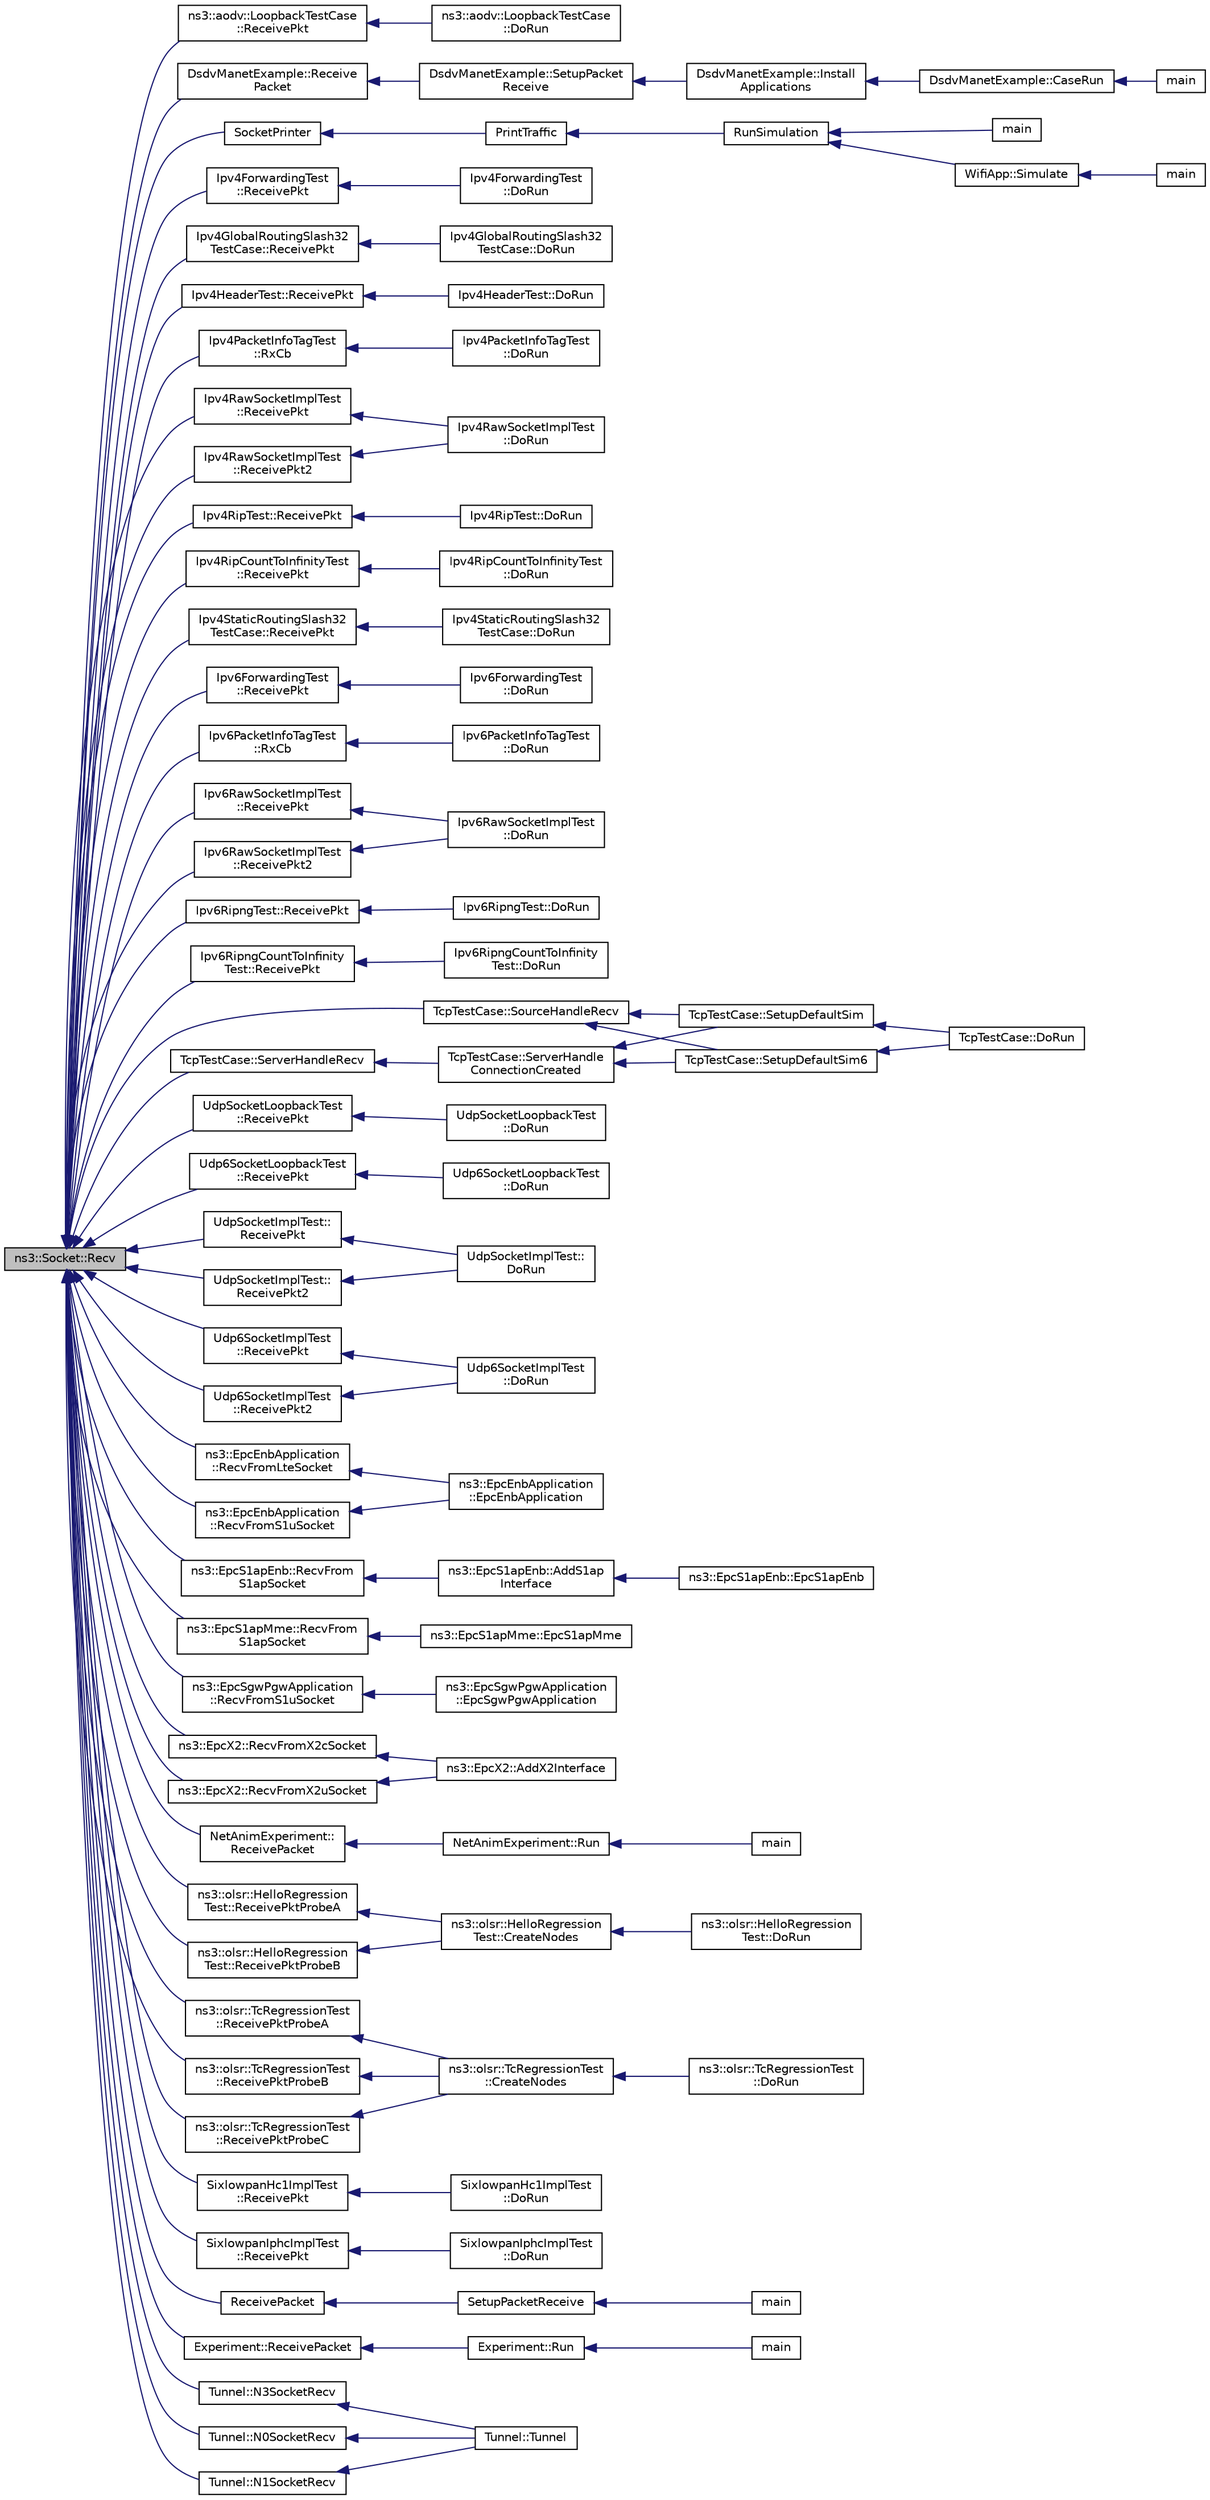 digraph "ns3::Socket::Recv"
{
  edge [fontname="Helvetica",fontsize="10",labelfontname="Helvetica",labelfontsize="10"];
  node [fontname="Helvetica",fontsize="10",shape=record];
  rankdir="LR";
  Node1 [label="ns3::Socket::Recv",height=0.2,width=0.4,color="black", fillcolor="grey75", style="filled", fontcolor="black"];
  Node1 -> Node2 [dir="back",color="midnightblue",fontsize="10",style="solid"];
  Node2 [label="ns3::aodv::LoopbackTestCase\l::ReceivePkt",height=0.2,width=0.4,color="black", fillcolor="white", style="filled",URL="$d2/d8c/classns3_1_1aodv_1_1LoopbackTestCase.html#ac459bb35a8d0594e35307ba239a7cfc6"];
  Node2 -> Node3 [dir="back",color="midnightblue",fontsize="10",style="solid"];
  Node3 [label="ns3::aodv::LoopbackTestCase\l::DoRun",height=0.2,width=0.4,color="black", fillcolor="white", style="filled",URL="$d2/d8c/classns3_1_1aodv_1_1LoopbackTestCase.html#aa4ecd46f743a971813870cff58563eab",tooltip="Implementation to actually run this TestCase. "];
  Node1 -> Node4 [dir="back",color="midnightblue",fontsize="10",style="solid"];
  Node4 [label="DsdvManetExample::Receive\lPacket",height=0.2,width=0.4,color="black", fillcolor="white", style="filled",URL="$d3/d2a/classDsdvManetExample.html#a73713d782113b78d3ab6419b7157f731"];
  Node4 -> Node5 [dir="back",color="midnightblue",fontsize="10",style="solid"];
  Node5 [label="DsdvManetExample::SetupPacket\lReceive",height=0.2,width=0.4,color="black", fillcolor="white", style="filled",URL="$d3/d2a/classDsdvManetExample.html#accb9cb9874f2e7ef558da654896f8209"];
  Node5 -> Node6 [dir="back",color="midnightblue",fontsize="10",style="solid"];
  Node6 [label="DsdvManetExample::Install\lApplications",height=0.2,width=0.4,color="black", fillcolor="white", style="filled",URL="$d3/d2a/classDsdvManetExample.html#a0ad1c4265d2a60564491d137832f273b"];
  Node6 -> Node7 [dir="back",color="midnightblue",fontsize="10",style="solid"];
  Node7 [label="DsdvManetExample::CaseRun",height=0.2,width=0.4,color="black", fillcolor="white", style="filled",URL="$d3/d2a/classDsdvManetExample.html#aa61b3622afce14d04f2cf656fba31f4d"];
  Node7 -> Node8 [dir="back",color="midnightblue",fontsize="10",style="solid"];
  Node8 [label="main",height=0.2,width=0.4,color="black", fillcolor="white", style="filled",URL="$db/d1e/dsdv-manet_8cc.html#a3c04138a5bfe5d72780bb7e82a18e627"];
  Node1 -> Node9 [dir="back",color="midnightblue",fontsize="10",style="solid"];
  Node9 [label="SocketPrinter",height=0.2,width=0.4,color="black", fillcolor="white", style="filled",URL="$d9/d41/main-simple_8cc.html#acce2c9a2db7d3bf40642912ba18879a2"];
  Node9 -> Node10 [dir="back",color="midnightblue",fontsize="10",style="solid"];
  Node10 [label="PrintTraffic",height=0.2,width=0.4,color="black", fillcolor="white", style="filled",URL="$d9/d41/main-simple_8cc.html#a40304eb8f75bad7bdc7e6a619f55e266"];
  Node10 -> Node11 [dir="back",color="midnightblue",fontsize="10",style="solid"];
  Node11 [label="RunSimulation",height=0.2,width=0.4,color="black", fillcolor="white", style="filled",URL="$d9/d41/main-simple_8cc.html#aae4a035f2107d100249164fe508bac66"];
  Node11 -> Node12 [dir="back",color="midnightblue",fontsize="10",style="solid"];
  Node12 [label="main",height=0.2,width=0.4,color="black", fillcolor="white", style="filled",URL="$d9/d41/main-simple_8cc.html#a0ddf1224851353fc92bfbff6f499fa97"];
  Node11 -> Node13 [dir="back",color="midnightblue",fontsize="10",style="solid"];
  Node13 [label="WifiApp::Simulate",height=0.2,width=0.4,color="black", fillcolor="white", style="filled",URL="$db/dbc/classWifiApp.html#a3a95c7b7e96a5c40810d6fee12b9540c",tooltip="Enacts simulation of an ns-3 wifi application. "];
  Node13 -> Node14 [dir="back",color="midnightblue",fontsize="10",style="solid"];
  Node14 [label="main",height=0.2,width=0.4,color="black", fillcolor="white", style="filled",URL="$de/df3/vanet-routing-compare_8cc.html#a0ddf1224851353fc92bfbff6f499fa97"];
  Node1 -> Node15 [dir="back",color="midnightblue",fontsize="10",style="solid"];
  Node15 [label="Ipv4ForwardingTest\l::ReceivePkt",height=0.2,width=0.4,color="black", fillcolor="white", style="filled",URL="$db/d18/classIpv4ForwardingTest.html#a1dd225798eccb21f72d5f2e64765e89b",tooltip="Receive data. "];
  Node15 -> Node16 [dir="back",color="midnightblue",fontsize="10",style="solid"];
  Node16 [label="Ipv4ForwardingTest\l::DoRun",height=0.2,width=0.4,color="black", fillcolor="white", style="filled",URL="$db/d18/classIpv4ForwardingTest.html#aa3735e1731b087938e97f39b7d90dd35",tooltip="Implementation to actually run this TestCase. "];
  Node1 -> Node17 [dir="back",color="midnightblue",fontsize="10",style="solid"];
  Node17 [label="Ipv4GlobalRoutingSlash32\lTestCase::ReceivePkt",height=0.2,width=0.4,color="black", fillcolor="white", style="filled",URL="$d0/dd2/classIpv4GlobalRoutingSlash32TestCase.html#a06786cf1bd29354451ca3303c1b3f2d7",tooltip="Receive a packet. "];
  Node17 -> Node18 [dir="back",color="midnightblue",fontsize="10",style="solid"];
  Node18 [label="Ipv4GlobalRoutingSlash32\lTestCase::DoRun",height=0.2,width=0.4,color="black", fillcolor="white", style="filled",URL="$d0/dd2/classIpv4GlobalRoutingSlash32TestCase.html#a261a15e240910fb1981571e8e6cb294f",tooltip="Implementation to actually run this TestCase. "];
  Node1 -> Node19 [dir="back",color="midnightblue",fontsize="10",style="solid"];
  Node19 [label="Ipv4HeaderTest::ReceivePkt",height=0.2,width=0.4,color="black", fillcolor="white", style="filled",URL="$d7/dba/classIpv4HeaderTest.html#ae06256e56359912140540a0c04c7dc78",tooltip="Receives a packet. "];
  Node19 -> Node20 [dir="back",color="midnightblue",fontsize="10",style="solid"];
  Node20 [label="Ipv4HeaderTest::DoRun",height=0.2,width=0.4,color="black", fillcolor="white", style="filled",URL="$d7/dba/classIpv4HeaderTest.html#ad9026591beb17db0d9cbff0c34f9f69d",tooltip="Implementation to actually run this TestCase. "];
  Node1 -> Node21 [dir="back",color="midnightblue",fontsize="10",style="solid"];
  Node21 [label="Ipv4PacketInfoTagTest\l::RxCb",height=0.2,width=0.4,color="black", fillcolor="white", style="filled",URL="$d9/d5b/classIpv4PacketInfoTagTest.html#ac528deb0c346c973c2e5391540a53bc3",tooltip="Receive callback. "];
  Node21 -> Node22 [dir="back",color="midnightblue",fontsize="10",style="solid"];
  Node22 [label="Ipv4PacketInfoTagTest\l::DoRun",height=0.2,width=0.4,color="black", fillcolor="white", style="filled",URL="$d9/d5b/classIpv4PacketInfoTagTest.html#a76ce4d3cfa6dc21bd2a982ba2e5d4386",tooltip="Implementation to actually run this TestCase. "];
  Node1 -> Node23 [dir="back",color="midnightblue",fontsize="10",style="solid"];
  Node23 [label="Ipv4RawSocketImplTest\l::ReceivePkt",height=0.2,width=0.4,color="black", fillcolor="white", style="filled",URL="$d9/da3/classIpv4RawSocketImplTest.html#a25582b4a4bcb5019a7fefc034b6e3ff8",tooltip="Receive data. "];
  Node23 -> Node24 [dir="back",color="midnightblue",fontsize="10",style="solid"];
  Node24 [label="Ipv4RawSocketImplTest\l::DoRun",height=0.2,width=0.4,color="black", fillcolor="white", style="filled",URL="$d9/da3/classIpv4RawSocketImplTest.html#a94a6b1e1e8aeec37dcb6e8c8788b1e66",tooltip="Implementation to actually run this TestCase. "];
  Node1 -> Node25 [dir="back",color="midnightblue",fontsize="10",style="solid"];
  Node25 [label="Ipv4RawSocketImplTest\l::ReceivePkt2",height=0.2,width=0.4,color="black", fillcolor="white", style="filled",URL="$d9/da3/classIpv4RawSocketImplTest.html#aa8913acb80b6b4644629066bfa04222d",tooltip="Receive data. "];
  Node25 -> Node24 [dir="back",color="midnightblue",fontsize="10",style="solid"];
  Node1 -> Node26 [dir="back",color="midnightblue",fontsize="10",style="solid"];
  Node26 [label="Ipv4RipTest::ReceivePkt",height=0.2,width=0.4,color="black", fillcolor="white", style="filled",URL="$df/d3d/classIpv4RipTest.html#a1675460149afb06855b867ff17f4a2a4",tooltip="Receive data. "];
  Node26 -> Node27 [dir="back",color="midnightblue",fontsize="10",style="solid"];
  Node27 [label="Ipv4RipTest::DoRun",height=0.2,width=0.4,color="black", fillcolor="white", style="filled",URL="$df/d3d/classIpv4RipTest.html#a4f355233f8793da9555cd544cd5893e9",tooltip="Implementation to actually run this TestCase. "];
  Node1 -> Node28 [dir="back",color="midnightblue",fontsize="10",style="solid"];
  Node28 [label="Ipv4RipCountToInfinityTest\l::ReceivePkt",height=0.2,width=0.4,color="black", fillcolor="white", style="filled",URL="$db/dd9/classIpv4RipCountToInfinityTest.html#a34fe6a878c2a4b2151cb2007e761dc2e",tooltip="Receive data. "];
  Node28 -> Node29 [dir="back",color="midnightblue",fontsize="10",style="solid"];
  Node29 [label="Ipv4RipCountToInfinityTest\l::DoRun",height=0.2,width=0.4,color="black", fillcolor="white", style="filled",URL="$db/dd9/classIpv4RipCountToInfinityTest.html#a98754dfc16633ff58db8cfd697dd9862",tooltip="Implementation to actually run this TestCase. "];
  Node1 -> Node30 [dir="back",color="midnightblue",fontsize="10",style="solid"];
  Node30 [label="Ipv4StaticRoutingSlash32\lTestCase::ReceivePkt",height=0.2,width=0.4,color="black", fillcolor="white", style="filled",URL="$dd/d70/classIpv4StaticRoutingSlash32TestCase.html#a50319504994176603f9c117f815e82aa",tooltip="Receive data. "];
  Node30 -> Node31 [dir="back",color="midnightblue",fontsize="10",style="solid"];
  Node31 [label="Ipv4StaticRoutingSlash32\lTestCase::DoRun",height=0.2,width=0.4,color="black", fillcolor="white", style="filled",URL="$dd/d70/classIpv4StaticRoutingSlash32TestCase.html#a73d080d5a091f9198cc6611f042ff7ce",tooltip="Implementation to actually run this TestCase. "];
  Node1 -> Node32 [dir="back",color="midnightblue",fontsize="10",style="solid"];
  Node32 [label="Ipv6ForwardingTest\l::ReceivePkt",height=0.2,width=0.4,color="black", fillcolor="white", style="filled",URL="$db/de3/classIpv6ForwardingTest.html#af07be239d02a6e300f27d6892e4d2480",tooltip="Receive data. "];
  Node32 -> Node33 [dir="back",color="midnightblue",fontsize="10",style="solid"];
  Node33 [label="Ipv6ForwardingTest\l::DoRun",height=0.2,width=0.4,color="black", fillcolor="white", style="filled",URL="$db/de3/classIpv6ForwardingTest.html#a6144bc09598dfbf6a8974f1342dcce66",tooltip="Implementation to actually run this TestCase. "];
  Node1 -> Node34 [dir="back",color="midnightblue",fontsize="10",style="solid"];
  Node34 [label="Ipv6PacketInfoTagTest\l::RxCb",height=0.2,width=0.4,color="black", fillcolor="white", style="filled",URL="$dd/d77/classIpv6PacketInfoTagTest.html#a71bf0b1c87d70945d55fa28995a18db0",tooltip="Receive callback. "];
  Node34 -> Node35 [dir="back",color="midnightblue",fontsize="10",style="solid"];
  Node35 [label="Ipv6PacketInfoTagTest\l::DoRun",height=0.2,width=0.4,color="black", fillcolor="white", style="filled",URL="$dd/d77/classIpv6PacketInfoTagTest.html#a6b51aaddc63d2aaef95b72056cb5b36d",tooltip="Implementation to actually run this TestCase. "];
  Node1 -> Node36 [dir="back",color="midnightblue",fontsize="10",style="solid"];
  Node36 [label="Ipv6RawSocketImplTest\l::ReceivePkt",height=0.2,width=0.4,color="black", fillcolor="white", style="filled",URL="$d4/d86/classIpv6RawSocketImplTest.html#ab85b8a9527dd2f7653cf5431620ff52d",tooltip="Receive data. "];
  Node36 -> Node37 [dir="back",color="midnightblue",fontsize="10",style="solid"];
  Node37 [label="Ipv6RawSocketImplTest\l::DoRun",height=0.2,width=0.4,color="black", fillcolor="white", style="filled",URL="$d4/d86/classIpv6RawSocketImplTest.html#a38877abe88d646fe0c8fd155a481049c",tooltip="Implementation to actually run this TestCase. "];
  Node1 -> Node38 [dir="back",color="midnightblue",fontsize="10",style="solid"];
  Node38 [label="Ipv6RawSocketImplTest\l::ReceivePkt2",height=0.2,width=0.4,color="black", fillcolor="white", style="filled",URL="$d4/d86/classIpv6RawSocketImplTest.html#a73518b969e0e8a02bdc0bdd8edb07842",tooltip="Receive data. "];
  Node38 -> Node37 [dir="back",color="midnightblue",fontsize="10",style="solid"];
  Node1 -> Node39 [dir="back",color="midnightblue",fontsize="10",style="solid"];
  Node39 [label="Ipv6RipngTest::ReceivePkt",height=0.2,width=0.4,color="black", fillcolor="white", style="filled",URL="$d5/d9f/classIpv6RipngTest.html#abc3bbb1d39e039609dde2124622bbf0b",tooltip="Receive data. "];
  Node39 -> Node40 [dir="back",color="midnightblue",fontsize="10",style="solid"];
  Node40 [label="Ipv6RipngTest::DoRun",height=0.2,width=0.4,color="black", fillcolor="white", style="filled",URL="$d5/d9f/classIpv6RipngTest.html#a17887a8153acca820752d31c2b49ac50",tooltip="Implementation to actually run this TestCase. "];
  Node1 -> Node41 [dir="back",color="midnightblue",fontsize="10",style="solid"];
  Node41 [label="Ipv6RipngCountToInfinity\lTest::ReceivePkt",height=0.2,width=0.4,color="black", fillcolor="white", style="filled",URL="$d9/d6e/classIpv6RipngCountToInfinityTest.html#ad11ef9b746354ff86cd7ffd12e144a12",tooltip="Receive data. "];
  Node41 -> Node42 [dir="back",color="midnightblue",fontsize="10",style="solid"];
  Node42 [label="Ipv6RipngCountToInfinity\lTest::DoRun",height=0.2,width=0.4,color="black", fillcolor="white", style="filled",URL="$d9/d6e/classIpv6RipngCountToInfinityTest.html#af62c0342d626eafa5b632b92c8636eb3",tooltip="Implementation to actually run this TestCase. "];
  Node1 -> Node43 [dir="back",color="midnightblue",fontsize="10",style="solid"];
  Node43 [label="TcpTestCase::ServerHandleRecv",height=0.2,width=0.4,color="black", fillcolor="white", style="filled",URL="$de/dae/classTcpTestCase.html#a42ede7664eb853794823d249b65df402",tooltip="Server: Receive data. "];
  Node43 -> Node44 [dir="back",color="midnightblue",fontsize="10",style="solid"];
  Node44 [label="TcpTestCase::ServerHandle\lConnectionCreated",height=0.2,width=0.4,color="black", fillcolor="white", style="filled",URL="$de/dae/classTcpTestCase.html#a92ee004cc017259628ac1731ca4e040a",tooltip="Server: Handle connection created. "];
  Node44 -> Node45 [dir="back",color="midnightblue",fontsize="10",style="solid"];
  Node45 [label="TcpTestCase::SetupDefaultSim",height=0.2,width=0.4,color="black", fillcolor="white", style="filled",URL="$de/dae/classTcpTestCase.html#aa0635586d1df558a59adf3ab92cdd511",tooltip="Setup the test (IPv4 version). "];
  Node45 -> Node46 [dir="back",color="midnightblue",fontsize="10",style="solid"];
  Node46 [label="TcpTestCase::DoRun",height=0.2,width=0.4,color="black", fillcolor="white", style="filled",URL="$de/dae/classTcpTestCase.html#a8c4c4fa54e3c71ae1fca781357605134",tooltip="Implementation to actually run this TestCase. "];
  Node44 -> Node47 [dir="back",color="midnightblue",fontsize="10",style="solid"];
  Node47 [label="TcpTestCase::SetupDefaultSim6",height=0.2,width=0.4,color="black", fillcolor="white", style="filled",URL="$de/dae/classTcpTestCase.html#ad45a412dd010f36d8b396ab83df8acd6",tooltip="Setup the test (IPv6 version). "];
  Node47 -> Node46 [dir="back",color="midnightblue",fontsize="10",style="solid"];
  Node1 -> Node48 [dir="back",color="midnightblue",fontsize="10",style="solid"];
  Node48 [label="TcpTestCase::SourceHandleRecv",height=0.2,width=0.4,color="black", fillcolor="white", style="filled",URL="$de/dae/classTcpTestCase.html#a924eda25940bdd641e431408eb750a24",tooltip="Client: Receive data. "];
  Node48 -> Node45 [dir="back",color="midnightblue",fontsize="10",style="solid"];
  Node48 -> Node47 [dir="back",color="midnightblue",fontsize="10",style="solid"];
  Node1 -> Node49 [dir="back",color="midnightblue",fontsize="10",style="solid"];
  Node49 [label="UdpSocketLoopbackTest\l::ReceivePkt",height=0.2,width=0.4,color="black", fillcolor="white", style="filled",URL="$dd/dae/classUdpSocketLoopbackTest.html#a97de9b7e8d7e9a245db7fe4582e0c99d",tooltip="Receive a packet. "];
  Node49 -> Node50 [dir="back",color="midnightblue",fontsize="10",style="solid"];
  Node50 [label="UdpSocketLoopbackTest\l::DoRun",height=0.2,width=0.4,color="black", fillcolor="white", style="filled",URL="$dd/dae/classUdpSocketLoopbackTest.html#ad67d24a84aa78cff5f3bac8acbab79d4",tooltip="Implementation to actually run this TestCase. "];
  Node1 -> Node51 [dir="back",color="midnightblue",fontsize="10",style="solid"];
  Node51 [label="Udp6SocketLoopbackTest\l::ReceivePkt",height=0.2,width=0.4,color="black", fillcolor="white", style="filled",URL="$da/d72/classUdp6SocketLoopbackTest.html#a5bcb3750d6e5e37f16ca0792554ad15a",tooltip="Receive a packet. "];
  Node51 -> Node52 [dir="back",color="midnightblue",fontsize="10",style="solid"];
  Node52 [label="Udp6SocketLoopbackTest\l::DoRun",height=0.2,width=0.4,color="black", fillcolor="white", style="filled",URL="$da/d72/classUdp6SocketLoopbackTest.html#a2f3bfecef9b06651dcba30458f1853c1",tooltip="Implementation to actually run this TestCase. "];
  Node1 -> Node53 [dir="back",color="midnightblue",fontsize="10",style="solid"];
  Node53 [label="UdpSocketImplTest::\lReceivePkt",height=0.2,width=0.4,color="black", fillcolor="white", style="filled",URL="$da/d08/classUdpSocketImplTest.html#ac01935324b65cb16be8f50eadcfaa8b9",tooltip="Receive packets (1). "];
  Node53 -> Node54 [dir="back",color="midnightblue",fontsize="10",style="solid"];
  Node54 [label="UdpSocketImplTest::\lDoRun",height=0.2,width=0.4,color="black", fillcolor="white", style="filled",URL="$da/d08/classUdpSocketImplTest.html#a186599e6487c7c550383f236042f3cd4",tooltip="Implementation to actually run this TestCase. "];
  Node1 -> Node55 [dir="back",color="midnightblue",fontsize="10",style="solid"];
  Node55 [label="UdpSocketImplTest::\lReceivePkt2",height=0.2,width=0.4,color="black", fillcolor="white", style="filled",URL="$da/d08/classUdpSocketImplTest.html#a6b44ac203ae4bf29c962a7d552b2c4aa",tooltip="Receive packets (2). "];
  Node55 -> Node54 [dir="back",color="midnightblue",fontsize="10",style="solid"];
  Node1 -> Node56 [dir="back",color="midnightblue",fontsize="10",style="solid"];
  Node56 [label="Udp6SocketImplTest\l::ReceivePkt",height=0.2,width=0.4,color="black", fillcolor="white", style="filled",URL="$d4/dd1/classUdp6SocketImplTest.html#a9cd13c36dbcbebd6c3e62ccbd03ff6fc",tooltip="Receive packets (1). "];
  Node56 -> Node57 [dir="back",color="midnightblue",fontsize="10",style="solid"];
  Node57 [label="Udp6SocketImplTest\l::DoRun",height=0.2,width=0.4,color="black", fillcolor="white", style="filled",URL="$d4/dd1/classUdp6SocketImplTest.html#af467c8026f6038eb3c82745bc7de77a9",tooltip="Implementation to actually run this TestCase. "];
  Node1 -> Node58 [dir="back",color="midnightblue",fontsize="10",style="solid"];
  Node58 [label="Udp6SocketImplTest\l::ReceivePkt2",height=0.2,width=0.4,color="black", fillcolor="white", style="filled",URL="$d4/dd1/classUdp6SocketImplTest.html#a66285083e8cd6b7884b63ca89282419a",tooltip="Receive packets (2). "];
  Node58 -> Node57 [dir="back",color="midnightblue",fontsize="10",style="solid"];
  Node1 -> Node59 [dir="back",color="midnightblue",fontsize="10",style="solid"];
  Node59 [label="ns3::EpcEnbApplication\l::RecvFromLteSocket",height=0.2,width=0.4,color="black", fillcolor="white", style="filled",URL="$d9/d42/classns3_1_1EpcEnbApplication.html#a1fea9a1b3a11d78ef1f5376ef4fcd48a"];
  Node59 -> Node60 [dir="back",color="midnightblue",fontsize="10",style="solid"];
  Node60 [label="ns3::EpcEnbApplication\l::EpcEnbApplication",height=0.2,width=0.4,color="black", fillcolor="white", style="filled",URL="$d9/d42/classns3_1_1EpcEnbApplication.html#af36198bbc50d4acfb104fe448c25a041"];
  Node1 -> Node61 [dir="back",color="midnightblue",fontsize="10",style="solid"];
  Node61 [label="ns3::EpcEnbApplication\l::RecvFromS1uSocket",height=0.2,width=0.4,color="black", fillcolor="white", style="filled",URL="$d9/d42/classns3_1_1EpcEnbApplication.html#a924ee9f091bc38a41b0f421091fb1672"];
  Node61 -> Node60 [dir="back",color="midnightblue",fontsize="10",style="solid"];
  Node1 -> Node62 [dir="back",color="midnightblue",fontsize="10",style="solid"];
  Node62 [label="ns3::EpcS1apEnb::RecvFrom\lS1apSocket",height=0.2,width=0.4,color="black", fillcolor="white", style="filled",URL="$db/d92/classns3_1_1EpcS1apEnb.html#a75238a3f98ccb5cf21f28c0cda8d68e6"];
  Node62 -> Node63 [dir="back",color="midnightblue",fontsize="10",style="solid"];
  Node63 [label="ns3::EpcS1apEnb::AddS1ap\lInterface",height=0.2,width=0.4,color="black", fillcolor="white", style="filled",URL="$db/d92/classns3_1_1EpcS1apEnb.html#ac04aee5e05a6a762073de25c21dff263"];
  Node63 -> Node64 [dir="back",color="midnightblue",fontsize="10",style="solid"];
  Node64 [label="ns3::EpcS1apEnb::EpcS1apEnb",height=0.2,width=0.4,color="black", fillcolor="white", style="filled",URL="$db/d92/classns3_1_1EpcS1apEnb.html#aaa786c9859799772cfbc97dac04376dd"];
  Node1 -> Node65 [dir="back",color="midnightblue",fontsize="10",style="solid"];
  Node65 [label="ns3::EpcS1apMme::RecvFrom\lS1apSocket",height=0.2,width=0.4,color="black", fillcolor="white", style="filled",URL="$d3/d9d/classns3_1_1EpcS1apMme.html#a453fdb57c550f0bbbf11a32658497d25"];
  Node65 -> Node66 [dir="back",color="midnightblue",fontsize="10",style="solid"];
  Node66 [label="ns3::EpcS1apMme::EpcS1apMme",height=0.2,width=0.4,color="black", fillcolor="white", style="filled",URL="$d3/d9d/classns3_1_1EpcS1apMme.html#aad79a5064c731d37eb48037d4d66fe13"];
  Node1 -> Node67 [dir="back",color="midnightblue",fontsize="10",style="solid"];
  Node67 [label="ns3::EpcSgwPgwApplication\l::RecvFromS1uSocket",height=0.2,width=0.4,color="black", fillcolor="white", style="filled",URL="$df/d25/classns3_1_1EpcSgwPgwApplication.html#adab529c65e1174c5568016cc91e5dedd"];
  Node67 -> Node68 [dir="back",color="midnightblue",fontsize="10",style="solid"];
  Node68 [label="ns3::EpcSgwPgwApplication\l::EpcSgwPgwApplication",height=0.2,width=0.4,color="black", fillcolor="white", style="filled",URL="$df/d25/classns3_1_1EpcSgwPgwApplication.html#a0e8cdb651b4f5327d32d9a5bc52d6717"];
  Node1 -> Node69 [dir="back",color="midnightblue",fontsize="10",style="solid"];
  Node69 [label="ns3::EpcX2::RecvFromX2cSocket",height=0.2,width=0.4,color="black", fillcolor="white", style="filled",URL="$df/d1e/classns3_1_1EpcX2.html#a72bf05af65397dab7bc65df72bb09ebf"];
  Node69 -> Node70 [dir="back",color="midnightblue",fontsize="10",style="solid"];
  Node70 [label="ns3::EpcX2::AddX2Interface",height=0.2,width=0.4,color="black", fillcolor="white", style="filled",URL="$df/d1e/classns3_1_1EpcX2.html#a4bcd4423802914da0356051ecf79d2f1"];
  Node1 -> Node71 [dir="back",color="midnightblue",fontsize="10",style="solid"];
  Node71 [label="ns3::EpcX2::RecvFromX2uSocket",height=0.2,width=0.4,color="black", fillcolor="white", style="filled",URL="$df/d1e/classns3_1_1EpcX2.html#af7142276a4a54af090466d51a31c796f"];
  Node71 -> Node70 [dir="back",color="midnightblue",fontsize="10",style="solid"];
  Node1 -> Node72 [dir="back",color="midnightblue",fontsize="10",style="solid"];
  Node72 [label="NetAnimExperiment::\lReceivePacket",height=0.2,width=0.4,color="black", fillcolor="white", style="filled",URL="$d9/d77/classNetAnimExperiment.html#a94fa3d1a8048f3b0a4f6cc9fbbda55c1"];
  Node72 -> Node73 [dir="back",color="midnightblue",fontsize="10",style="solid"];
  Node73 [label="NetAnimExperiment::Run",height=0.2,width=0.4,color="black", fillcolor="white", style="filled",URL="$d9/d77/classNetAnimExperiment.html#a63a699997d753ea33b4367ccad6088a3"];
  Node73 -> Node74 [dir="back",color="midnightblue",fontsize="10",style="solid"];
  Node74 [label="main",height=0.2,width=0.4,color="black", fillcolor="white", style="filled",URL="$d8/d31/uan-animation_8cc.html#a3c04138a5bfe5d72780bb7e82a18e627"];
  Node1 -> Node75 [dir="back",color="midnightblue",fontsize="10",style="solid"];
  Node75 [label="ns3::olsr::HelloRegression\lTest::ReceivePktProbeA",height=0.2,width=0.4,color="black", fillcolor="white", style="filled",URL="$de/dad/classns3_1_1olsr_1_1HelloRegressionTest.html#a054ed2a66a9d8a840b9e0950808035d5",tooltip="Receive raw data on node A. "];
  Node75 -> Node76 [dir="back",color="midnightblue",fontsize="10",style="solid"];
  Node76 [label="ns3::olsr::HelloRegression\lTest::CreateNodes",height=0.2,width=0.4,color="black", fillcolor="white", style="filled",URL="$de/dad/classns3_1_1olsr_1_1HelloRegressionTest.html#ab101b71625b566733aeee0f7cd82e9f1",tooltip="Create & configure test network. "];
  Node76 -> Node77 [dir="back",color="midnightblue",fontsize="10",style="solid"];
  Node77 [label="ns3::olsr::HelloRegression\lTest::DoRun",height=0.2,width=0.4,color="black", fillcolor="white", style="filled",URL="$de/dad/classns3_1_1olsr_1_1HelloRegressionTest.html#a469da2871e46fb6d56da5820f5aa1982",tooltip="Go. "];
  Node1 -> Node78 [dir="back",color="midnightblue",fontsize="10",style="solid"];
  Node78 [label="ns3::olsr::HelloRegression\lTest::ReceivePktProbeB",height=0.2,width=0.4,color="black", fillcolor="white", style="filled",URL="$de/dad/classns3_1_1olsr_1_1HelloRegressionTest.html#accc7c74bb7e64c7f15788aa23ba6e52a",tooltip="Receive raw data on node B. "];
  Node78 -> Node76 [dir="back",color="midnightblue",fontsize="10",style="solid"];
  Node1 -> Node79 [dir="back",color="midnightblue",fontsize="10",style="solid"];
  Node79 [label="ns3::olsr::TcRegressionTest\l::ReceivePktProbeA",height=0.2,width=0.4,color="black", fillcolor="white", style="filled",URL="$dd/dcb/classns3_1_1olsr_1_1TcRegressionTest.html#ab21ef40dd3829ca85467f4eff91ab34a",tooltip="Receive raw data on node A. "];
  Node79 -> Node80 [dir="back",color="midnightblue",fontsize="10",style="solid"];
  Node80 [label="ns3::olsr::TcRegressionTest\l::CreateNodes",height=0.2,width=0.4,color="black", fillcolor="white", style="filled",URL="$dd/dcb/classns3_1_1olsr_1_1TcRegressionTest.html#a09709ecf415b2a4c90c78aadb4c84c49",tooltip="Create & configure test network. "];
  Node80 -> Node81 [dir="back",color="midnightblue",fontsize="10",style="solid"];
  Node81 [label="ns3::olsr::TcRegressionTest\l::DoRun",height=0.2,width=0.4,color="black", fillcolor="white", style="filled",URL="$dd/dcb/classns3_1_1olsr_1_1TcRegressionTest.html#ab3215c11b0586486c641af620fb1bc0b",tooltip="Go. "];
  Node1 -> Node82 [dir="back",color="midnightblue",fontsize="10",style="solid"];
  Node82 [label="ns3::olsr::TcRegressionTest\l::ReceivePktProbeB",height=0.2,width=0.4,color="black", fillcolor="white", style="filled",URL="$dd/dcb/classns3_1_1olsr_1_1TcRegressionTest.html#a4dbe3e9183778cf92394bd60a48a246b",tooltip="Receive raw data on node B. "];
  Node82 -> Node80 [dir="back",color="midnightblue",fontsize="10",style="solid"];
  Node1 -> Node83 [dir="back",color="midnightblue",fontsize="10",style="solid"];
  Node83 [label="ns3::olsr::TcRegressionTest\l::ReceivePktProbeC",height=0.2,width=0.4,color="black", fillcolor="white", style="filled",URL="$dd/dcb/classns3_1_1olsr_1_1TcRegressionTest.html#a7496cd5cc77803602588b9767c4bb081",tooltip="Receive raw data on node C. "];
  Node83 -> Node80 [dir="back",color="midnightblue",fontsize="10",style="solid"];
  Node1 -> Node84 [dir="back",color="midnightblue",fontsize="10",style="solid"];
  Node84 [label="SixlowpanHc1ImplTest\l::ReceivePkt",height=0.2,width=0.4,color="black", fillcolor="white", style="filled",URL="$dc/d9d/classSixlowpanHc1ImplTest.html#a8be144b5b29cfd9862a78547479a6b0d"];
  Node84 -> Node85 [dir="back",color="midnightblue",fontsize="10",style="solid"];
  Node85 [label="SixlowpanHc1ImplTest\l::DoRun",height=0.2,width=0.4,color="black", fillcolor="white", style="filled",URL="$dc/d9d/classSixlowpanHc1ImplTest.html#aa79a7268da3494e740b28d19c4ec734c",tooltip="Implementation to actually run this TestCase. "];
  Node1 -> Node86 [dir="back",color="midnightblue",fontsize="10",style="solid"];
  Node86 [label="SixlowpanIphcImplTest\l::ReceivePkt",height=0.2,width=0.4,color="black", fillcolor="white", style="filled",URL="$d7/dd2/classSixlowpanIphcImplTest.html#ac90ce22d919fbddc1906333b102c6a35"];
  Node86 -> Node87 [dir="back",color="midnightblue",fontsize="10",style="solid"];
  Node87 [label="SixlowpanIphcImplTest\l::DoRun",height=0.2,width=0.4,color="black", fillcolor="white", style="filled",URL="$d7/dd2/classSixlowpanIphcImplTest.html#a9fb0641fca5f024ac67c07510f418c02",tooltip="Implementation to actually run this TestCase. "];
  Node1 -> Node88 [dir="back",color="midnightblue",fontsize="10",style="solid"];
  Node88 [label="ReceivePacket",height=0.2,width=0.4,color="black", fillcolor="white", style="filled",URL="$d6/dd6/adhoc-aloha-ideal-phy-with-microwave-oven_8cc.html#a80dc0d980be124d8d5c4ee0b7943bfae"];
  Node88 -> Node89 [dir="back",color="midnightblue",fontsize="10",style="solid"];
  Node89 [label="SetupPacketReceive",height=0.2,width=0.4,color="black", fillcolor="white", style="filled",URL="$d6/dd6/adhoc-aloha-ideal-phy-with-microwave-oven_8cc.html#a3858f39b0c1d0e52120fef78a82673cb"];
  Node89 -> Node90 [dir="back",color="midnightblue",fontsize="10",style="solid"];
  Node90 [label="main",height=0.2,width=0.4,color="black", fillcolor="white", style="filled",URL="$d6/dd6/adhoc-aloha-ideal-phy-with-microwave-oven_8cc.html#a3c04138a5bfe5d72780bb7e82a18e627"];
  Node1 -> Node91 [dir="back",color="midnightblue",fontsize="10",style="solid"];
  Node91 [label="Experiment::ReceivePacket",height=0.2,width=0.4,color="black", fillcolor="white", style="filled",URL="$d8/d06/classExperiment.html#a71b89b6aeef271abd148ac8c9dc246d4"];
  Node91 -> Node92 [dir="back",color="midnightblue",fontsize="10",style="solid"];
  Node92 [label="Experiment::Run",height=0.2,width=0.4,color="black", fillcolor="white", style="filled",URL="$d8/d06/classExperiment.html#a2e7dad008a78e106fdbde1917d0bca1b"];
  Node92 -> Node93 [dir="back",color="midnightblue",fontsize="10",style="solid"];
  Node93 [label="main",height=0.2,width=0.4,color="black", fillcolor="white", style="filled",URL="$d7/d09/uan-cw-example_8cc.html#a3c04138a5bfe5d72780bb7e82a18e627"];
  Node1 -> Node94 [dir="back",color="midnightblue",fontsize="10",style="solid"];
  Node94 [label="Tunnel::N3SocketRecv",height=0.2,width=0.4,color="black", fillcolor="white", style="filled",URL="$da/da2/classTunnel.html#a28a444f24b83c91cb4114843a92b9c1a"];
  Node94 -> Node95 [dir="back",color="midnightblue",fontsize="10",style="solid"];
  Node95 [label="Tunnel::Tunnel",height=0.2,width=0.4,color="black", fillcolor="white", style="filled",URL="$da/da2/classTunnel.html#af5941266fdb3798bb27c026da801d28d"];
  Node1 -> Node96 [dir="back",color="midnightblue",fontsize="10",style="solid"];
  Node96 [label="Tunnel::N0SocketRecv",height=0.2,width=0.4,color="black", fillcolor="white", style="filled",URL="$da/da2/classTunnel.html#a0962f5cfffb52bdda390e04b9fd477fd"];
  Node96 -> Node95 [dir="back",color="midnightblue",fontsize="10",style="solid"];
  Node1 -> Node97 [dir="back",color="midnightblue",fontsize="10",style="solid"];
  Node97 [label="Tunnel::N1SocketRecv",height=0.2,width=0.4,color="black", fillcolor="white", style="filled",URL="$da/da2/classTunnel.html#aa361721cb2347cd6d7618ed10c07db53"];
  Node97 -> Node95 [dir="back",color="midnightblue",fontsize="10",style="solid"];
}
